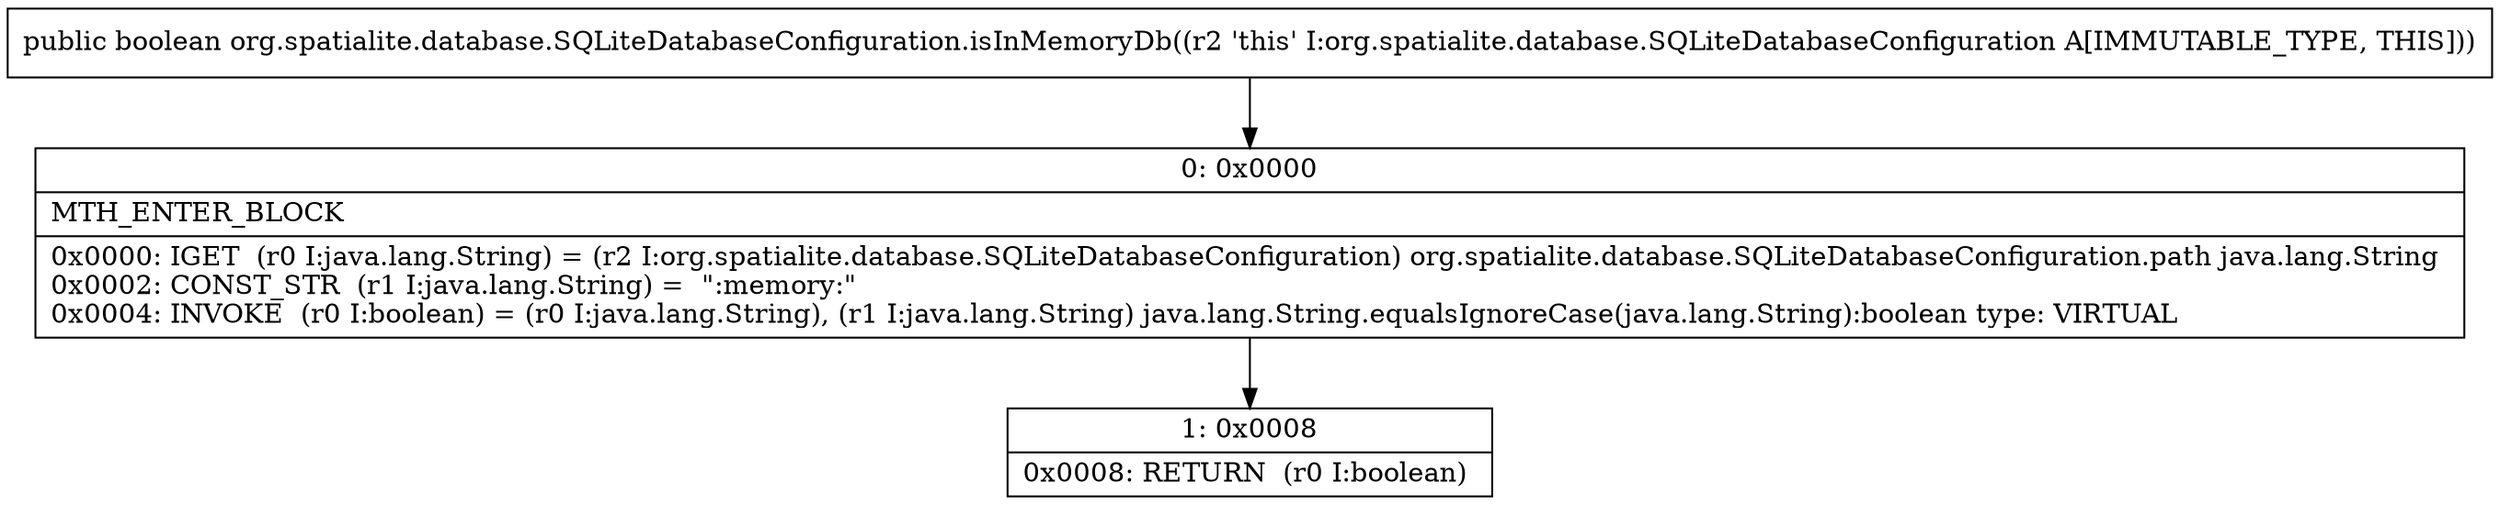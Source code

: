 digraph "CFG fororg.spatialite.database.SQLiteDatabaseConfiguration.isInMemoryDb()Z" {
Node_0 [shape=record,label="{0\:\ 0x0000|MTH_ENTER_BLOCK\l|0x0000: IGET  (r0 I:java.lang.String) = (r2 I:org.spatialite.database.SQLiteDatabaseConfiguration) org.spatialite.database.SQLiteDatabaseConfiguration.path java.lang.String \l0x0002: CONST_STR  (r1 I:java.lang.String) =  \":memory:\" \l0x0004: INVOKE  (r0 I:boolean) = (r0 I:java.lang.String), (r1 I:java.lang.String) java.lang.String.equalsIgnoreCase(java.lang.String):boolean type: VIRTUAL \l}"];
Node_1 [shape=record,label="{1\:\ 0x0008|0x0008: RETURN  (r0 I:boolean) \l}"];
MethodNode[shape=record,label="{public boolean org.spatialite.database.SQLiteDatabaseConfiguration.isInMemoryDb((r2 'this' I:org.spatialite.database.SQLiteDatabaseConfiguration A[IMMUTABLE_TYPE, THIS])) }"];
MethodNode -> Node_0;
Node_0 -> Node_1;
}

